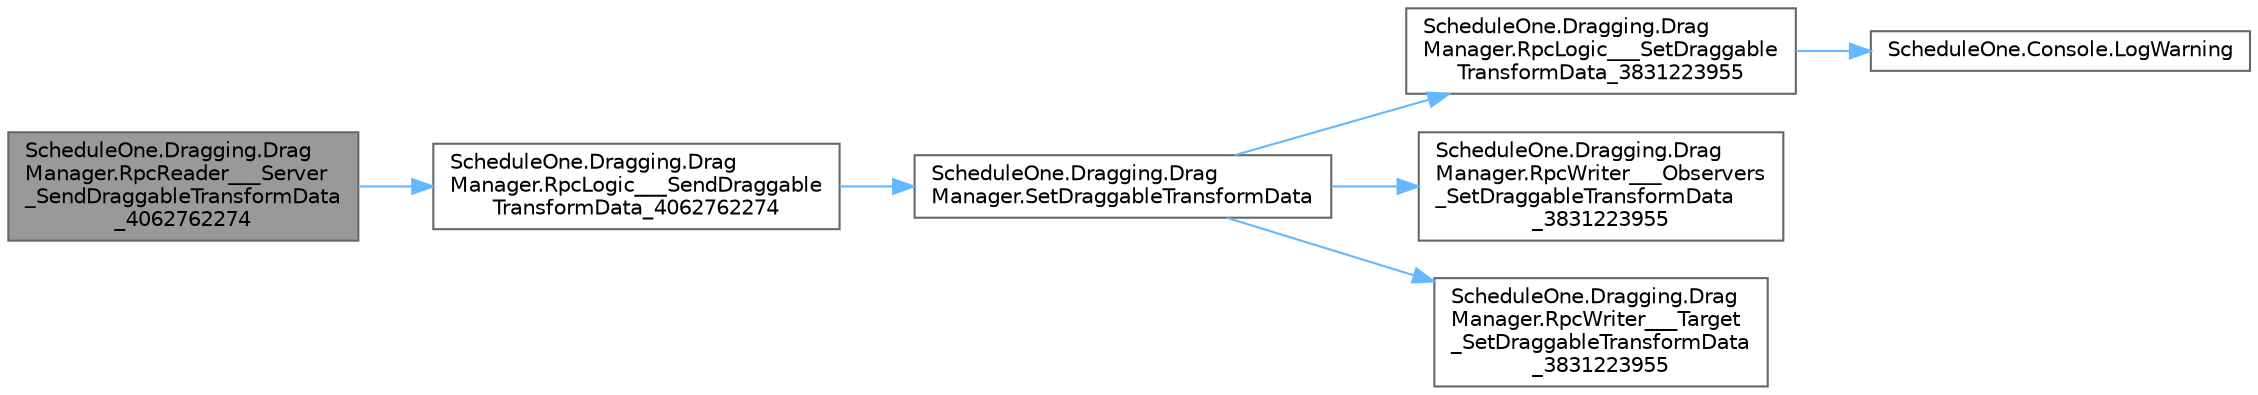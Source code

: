 digraph "ScheduleOne.Dragging.DragManager.RpcReader___Server_SendDraggableTransformData_4062762274"
{
 // LATEX_PDF_SIZE
  bgcolor="transparent";
  edge [fontname=Helvetica,fontsize=10,labelfontname=Helvetica,labelfontsize=10];
  node [fontname=Helvetica,fontsize=10,shape=box,height=0.2,width=0.4];
  rankdir="LR";
  Node1 [id="Node000001",label="ScheduleOne.Dragging.Drag\lManager.RpcReader___Server\l_SendDraggableTransformData\l_4062762274",height=0.2,width=0.4,color="gray40", fillcolor="grey60", style="filled", fontcolor="black",tooltip=" "];
  Node1 -> Node2 [id="edge1_Node000001_Node000002",color="steelblue1",style="solid",tooltip=" "];
  Node2 [id="Node000002",label="ScheduleOne.Dragging.Drag\lManager.RpcLogic___SendDraggable\lTransformData_4062762274",height=0.2,width=0.4,color="grey40", fillcolor="white", style="filled",URL="$class_schedule_one_1_1_dragging_1_1_drag_manager.html#a0a641deb4966726dcd856dfbcfac78f5",tooltip=" "];
  Node2 -> Node3 [id="edge2_Node000002_Node000003",color="steelblue1",style="solid",tooltip=" "];
  Node3 [id="Node000003",label="ScheduleOne.Dragging.Drag\lManager.SetDraggableTransformData",height=0.2,width=0.4,color="grey40", fillcolor="white", style="filled",URL="$class_schedule_one_1_1_dragging_1_1_drag_manager.html#a272679b5abc0e41bd488ce215863b360",tooltip=" "];
  Node3 -> Node4 [id="edge3_Node000003_Node000004",color="steelblue1",style="solid",tooltip=" "];
  Node4 [id="Node000004",label="ScheduleOne.Dragging.Drag\lManager.RpcLogic___SetDraggable\lTransformData_3831223955",height=0.2,width=0.4,color="grey40", fillcolor="white", style="filled",URL="$class_schedule_one_1_1_dragging_1_1_drag_manager.html#afcfef696c1e95cc928ae466adb69f4b6",tooltip=" "];
  Node4 -> Node5 [id="edge4_Node000004_Node000005",color="steelblue1",style="solid",tooltip=" "];
  Node5 [id="Node000005",label="ScheduleOne.Console.LogWarning",height=0.2,width=0.4,color="grey40", fillcolor="white", style="filled",URL="$class_schedule_one_1_1_console.html#a4af4a471d16b1029b44a8121bf41d45c",tooltip=" "];
  Node3 -> Node6 [id="edge5_Node000003_Node000006",color="steelblue1",style="solid",tooltip=" "];
  Node6 [id="Node000006",label="ScheduleOne.Dragging.Drag\lManager.RpcWriter___Observers\l_SetDraggableTransformData\l_3831223955",height=0.2,width=0.4,color="grey40", fillcolor="white", style="filled",URL="$class_schedule_one_1_1_dragging_1_1_drag_manager.html#af70878e66d01ada68b1fb436c9d1eade",tooltip=" "];
  Node3 -> Node7 [id="edge6_Node000003_Node000007",color="steelblue1",style="solid",tooltip=" "];
  Node7 [id="Node000007",label="ScheduleOne.Dragging.Drag\lManager.RpcWriter___Target\l_SetDraggableTransformData\l_3831223955",height=0.2,width=0.4,color="grey40", fillcolor="white", style="filled",URL="$class_schedule_one_1_1_dragging_1_1_drag_manager.html#ab2e3ced5d382ecb0d6fc8cc3870cfcb1",tooltip=" "];
}
